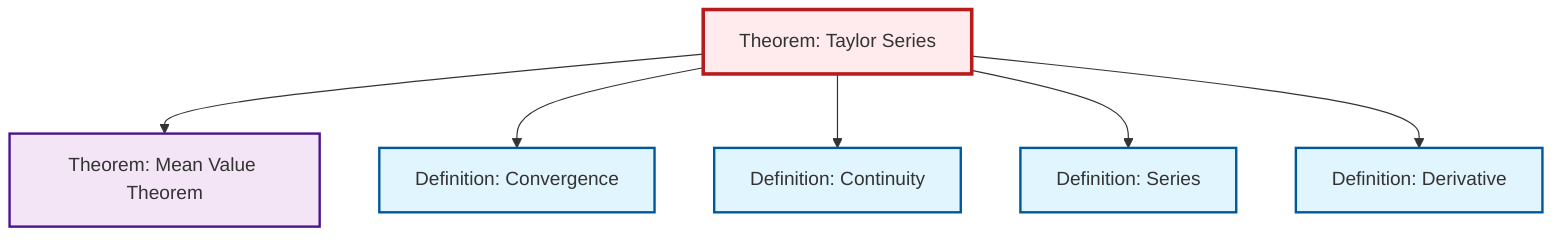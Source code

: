 graph TD
    classDef definition fill:#e1f5fe,stroke:#01579b,stroke-width:2px
    classDef theorem fill:#f3e5f5,stroke:#4a148c,stroke-width:2px
    classDef axiom fill:#fff3e0,stroke:#e65100,stroke-width:2px
    classDef example fill:#e8f5e9,stroke:#1b5e20,stroke-width:2px
    classDef current fill:#ffebee,stroke:#b71c1c,stroke-width:3px
    thm-mean-value["Theorem: Mean Value Theorem"]:::theorem
    def-continuity["Definition: Continuity"]:::definition
    def-derivative["Definition: Derivative"]:::definition
    thm-taylor-series["Theorem: Taylor Series"]:::theorem
    def-series["Definition: Series"]:::definition
    def-convergence["Definition: Convergence"]:::definition
    thm-taylor-series --> thm-mean-value
    thm-taylor-series --> def-convergence
    thm-taylor-series --> def-continuity
    thm-taylor-series --> def-series
    thm-taylor-series --> def-derivative
    class thm-taylor-series current